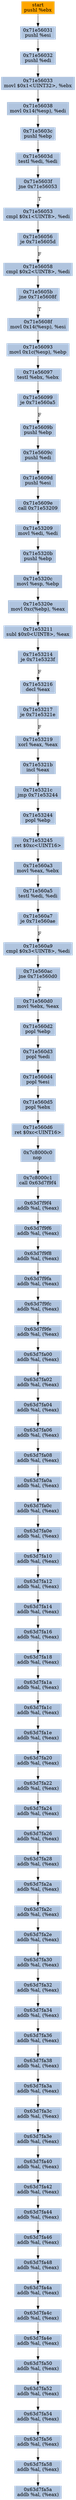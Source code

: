 digraph G {
node[shape=rectangle,style=filled,fillcolor=lightsteelblue,color=lightsteelblue]
bgcolor="transparent"
a0x71e56030pushl_ebx[label="start\npushl %ebx",color="lightgrey",fillcolor="orange"];
a0x71e56031pushl_esi[label="0x71e56031\npushl %esi"];
a0x71e56032pushl_edi[label="0x71e56032\npushl %edi"];
a0x71e56033movl_0x1UINT32_ebx[label="0x71e56033\nmovl $0x1<UINT32>, %ebx"];
a0x71e56038movl_0x14esp__edi[label="0x71e56038\nmovl 0x14(%esp), %edi"];
a0x71e5603cpushl_ebp[label="0x71e5603c\npushl %ebp"];
a0x71e5603dtestl_edi_edi[label="0x71e5603d\ntestl %edi, %edi"];
a0x71e5603fjne_0x71e56053[label="0x71e5603f\njne 0x71e56053"];
a0x71e56053cmpl_0x1UINT8_edi[label="0x71e56053\ncmpl $0x1<UINT8>, %edi"];
a0x71e56056je_0x71e5605d[label="0x71e56056\nje 0x71e5605d"];
a0x71e56058cmpl_0x2UINT8_edi[label="0x71e56058\ncmpl $0x2<UINT8>, %edi"];
a0x71e5605bjne_0x71e5608f[label="0x71e5605b\njne 0x71e5608f"];
a0x71e5608fmovl_0x14esp__esi[label="0x71e5608f\nmovl 0x14(%esp), %esi"];
a0x71e56093movl_0x1cesp__ebp[label="0x71e56093\nmovl 0x1c(%esp), %ebp"];
a0x71e56097testl_ebx_ebx[label="0x71e56097\ntestl %ebx, %ebx"];
a0x71e56099je_0x71e560a5[label="0x71e56099\nje 0x71e560a5"];
a0x71e5609bpushl_ebp[label="0x71e5609b\npushl %ebp"];
a0x71e5609cpushl_edi[label="0x71e5609c\npushl %edi"];
a0x71e5609dpushl_esi[label="0x71e5609d\npushl %esi"];
a0x71e5609ecall_0x71e53209[label="0x71e5609e\ncall 0x71e53209"];
a0x71e53209movl_edi_edi[label="0x71e53209\nmovl %edi, %edi"];
a0x71e5320bpushl_ebp[label="0x71e5320b\npushl %ebp"];
a0x71e5320cmovl_esp_ebp[label="0x71e5320c\nmovl %esp, %ebp"];
a0x71e5320emovl_0xcebp__eax[label="0x71e5320e\nmovl 0xc(%ebp), %eax"];
a0x71e53211subl_0x0UINT8_eax[label="0x71e53211\nsubl $0x0<UINT8>, %eax"];
a0x71e53214je_0x71e5323f[label="0x71e53214\nje 0x71e5323f"];
a0x71e53216decl_eax[label="0x71e53216\ndecl %eax"];
a0x71e53217je_0x71e5321e[label="0x71e53217\nje 0x71e5321e"];
a0x71e53219xorl_eax_eax[label="0x71e53219\nxorl %eax, %eax"];
a0x71e5321bincl_eax[label="0x71e5321b\nincl %eax"];
a0x71e5321cjmp_0x71e53244[label="0x71e5321c\njmp 0x71e53244"];
a0x71e53244popl_ebp[label="0x71e53244\npopl %ebp"];
a0x71e53245ret_0xcUINT16[label="0x71e53245\nret $0xc<UINT16>"];
a0x71e560a3movl_eax_ebx[label="0x71e560a3\nmovl %eax, %ebx"];
a0x71e560a5testl_edi_edi[label="0x71e560a5\ntestl %edi, %edi"];
a0x71e560a7je_0x71e560ae[label="0x71e560a7\nje 0x71e560ae"];
a0x71e560a9cmpl_0x3UINT8_edi[label="0x71e560a9\ncmpl $0x3<UINT8>, %edi"];
a0x71e560acjne_0x71e560d0[label="0x71e560ac\njne 0x71e560d0"];
a0x71e560d0movl_ebx_eax[label="0x71e560d0\nmovl %ebx, %eax"];
a0x71e560d2popl_ebp[label="0x71e560d2\npopl %ebp"];
a0x71e560d3popl_edi[label="0x71e560d3\npopl %edi"];
a0x71e560d4popl_esi[label="0x71e560d4\npopl %esi"];
a0x71e560d5popl_ebx[label="0x71e560d5\npopl %ebx"];
a0x71e560d6ret_0xcUINT16[label="0x71e560d6\nret $0xc<UINT16>"];
a0x7c8000c0nop_[label="0x7c8000c0\nnop "];
a0x7c8000c1call_0x63d7f9f4[label="0x7c8000c1\ncall 0x63d7f9f4"];
a0x63d7f9f4addb_al_eax_[label="0x63d7f9f4\naddb %al, (%eax)"];
a0x63d7f9f6addb_al_eax_[label="0x63d7f9f6\naddb %al, (%eax)"];
a0x63d7f9f8addb_al_eax_[label="0x63d7f9f8\naddb %al, (%eax)"];
a0x63d7f9faaddb_al_eax_[label="0x63d7f9fa\naddb %al, (%eax)"];
a0x63d7f9fcaddb_al_eax_[label="0x63d7f9fc\naddb %al, (%eax)"];
a0x63d7f9feaddb_al_eax_[label="0x63d7f9fe\naddb %al, (%eax)"];
a0x63d7fa00addb_al_eax_[label="0x63d7fa00\naddb %al, (%eax)"];
a0x63d7fa02addb_al_eax_[label="0x63d7fa02\naddb %al, (%eax)"];
a0x63d7fa04addb_al_eax_[label="0x63d7fa04\naddb %al, (%eax)"];
a0x63d7fa06addb_al_eax_[label="0x63d7fa06\naddb %al, (%eax)"];
a0x63d7fa08addb_al_eax_[label="0x63d7fa08\naddb %al, (%eax)"];
a0x63d7fa0aaddb_al_eax_[label="0x63d7fa0a\naddb %al, (%eax)"];
a0x63d7fa0caddb_al_eax_[label="0x63d7fa0c\naddb %al, (%eax)"];
a0x63d7fa0eaddb_al_eax_[label="0x63d7fa0e\naddb %al, (%eax)"];
a0x63d7fa10addb_al_eax_[label="0x63d7fa10\naddb %al, (%eax)"];
a0x63d7fa12addb_al_eax_[label="0x63d7fa12\naddb %al, (%eax)"];
a0x63d7fa14addb_al_eax_[label="0x63d7fa14\naddb %al, (%eax)"];
a0x63d7fa16addb_al_eax_[label="0x63d7fa16\naddb %al, (%eax)"];
a0x63d7fa18addb_al_eax_[label="0x63d7fa18\naddb %al, (%eax)"];
a0x63d7fa1aaddb_al_eax_[label="0x63d7fa1a\naddb %al, (%eax)"];
a0x63d7fa1caddb_al_eax_[label="0x63d7fa1c\naddb %al, (%eax)"];
a0x63d7fa1eaddb_al_eax_[label="0x63d7fa1e\naddb %al, (%eax)"];
a0x63d7fa20addb_al_eax_[label="0x63d7fa20\naddb %al, (%eax)"];
a0x63d7fa22addb_al_eax_[label="0x63d7fa22\naddb %al, (%eax)"];
a0x63d7fa24addb_al_eax_[label="0x63d7fa24\naddb %al, (%eax)"];
a0x63d7fa26addb_al_eax_[label="0x63d7fa26\naddb %al, (%eax)"];
a0x63d7fa28addb_al_eax_[label="0x63d7fa28\naddb %al, (%eax)"];
a0x63d7fa2aaddb_al_eax_[label="0x63d7fa2a\naddb %al, (%eax)"];
a0x63d7fa2caddb_al_eax_[label="0x63d7fa2c\naddb %al, (%eax)"];
a0x63d7fa2eaddb_al_eax_[label="0x63d7fa2e\naddb %al, (%eax)"];
a0x63d7fa30addb_al_eax_[label="0x63d7fa30\naddb %al, (%eax)"];
a0x63d7fa32addb_al_eax_[label="0x63d7fa32\naddb %al, (%eax)"];
a0x63d7fa34addb_al_eax_[label="0x63d7fa34\naddb %al, (%eax)"];
a0x63d7fa36addb_al_eax_[label="0x63d7fa36\naddb %al, (%eax)"];
a0x63d7fa38addb_al_eax_[label="0x63d7fa38\naddb %al, (%eax)"];
a0x63d7fa3aaddb_al_eax_[label="0x63d7fa3a\naddb %al, (%eax)"];
a0x63d7fa3caddb_al_eax_[label="0x63d7fa3c\naddb %al, (%eax)"];
a0x63d7fa3eaddb_al_eax_[label="0x63d7fa3e\naddb %al, (%eax)"];
a0x63d7fa40addb_al_eax_[label="0x63d7fa40\naddb %al, (%eax)"];
a0x63d7fa42addb_al_eax_[label="0x63d7fa42\naddb %al, (%eax)"];
a0x63d7fa44addb_al_eax_[label="0x63d7fa44\naddb %al, (%eax)"];
a0x63d7fa46addb_al_eax_[label="0x63d7fa46\naddb %al, (%eax)"];
a0x63d7fa48addb_al_eax_[label="0x63d7fa48\naddb %al, (%eax)"];
a0x63d7fa4aaddb_al_eax_[label="0x63d7fa4a\naddb %al, (%eax)"];
a0x63d7fa4caddb_al_eax_[label="0x63d7fa4c\naddb %al, (%eax)"];
a0x63d7fa4eaddb_al_eax_[label="0x63d7fa4e\naddb %al, (%eax)"];
a0x63d7fa50addb_al_eax_[label="0x63d7fa50\naddb %al, (%eax)"];
a0x63d7fa52addb_al_eax_[label="0x63d7fa52\naddb %al, (%eax)"];
a0x63d7fa54addb_al_eax_[label="0x63d7fa54\naddb %al, (%eax)"];
a0x63d7fa56addb_al_eax_[label="0x63d7fa56\naddb %al, (%eax)"];
a0x63d7fa58addb_al_eax_[label="0x63d7fa58\naddb %al, (%eax)"];
a0x63d7fa5aaddb_al_eax_[label="0x63d7fa5a\naddb %al, (%eax)"];
a0x71e56030pushl_ebx -> a0x71e56031pushl_esi [color="#000000"];
a0x71e56031pushl_esi -> a0x71e56032pushl_edi [color="#000000"];
a0x71e56032pushl_edi -> a0x71e56033movl_0x1UINT32_ebx [color="#000000"];
a0x71e56033movl_0x1UINT32_ebx -> a0x71e56038movl_0x14esp__edi [color="#000000"];
a0x71e56038movl_0x14esp__edi -> a0x71e5603cpushl_ebp [color="#000000"];
a0x71e5603cpushl_ebp -> a0x71e5603dtestl_edi_edi [color="#000000"];
a0x71e5603dtestl_edi_edi -> a0x71e5603fjne_0x71e56053 [color="#000000"];
a0x71e5603fjne_0x71e56053 -> a0x71e56053cmpl_0x1UINT8_edi [color="#000000",label="T"];
a0x71e56053cmpl_0x1UINT8_edi -> a0x71e56056je_0x71e5605d [color="#000000"];
a0x71e56056je_0x71e5605d -> a0x71e56058cmpl_0x2UINT8_edi [color="#000000",label="F"];
a0x71e56058cmpl_0x2UINT8_edi -> a0x71e5605bjne_0x71e5608f [color="#000000"];
a0x71e5605bjne_0x71e5608f -> a0x71e5608fmovl_0x14esp__esi [color="#000000",label="T"];
a0x71e5608fmovl_0x14esp__esi -> a0x71e56093movl_0x1cesp__ebp [color="#000000"];
a0x71e56093movl_0x1cesp__ebp -> a0x71e56097testl_ebx_ebx [color="#000000"];
a0x71e56097testl_ebx_ebx -> a0x71e56099je_0x71e560a5 [color="#000000"];
a0x71e56099je_0x71e560a5 -> a0x71e5609bpushl_ebp [color="#000000",label="F"];
a0x71e5609bpushl_ebp -> a0x71e5609cpushl_edi [color="#000000"];
a0x71e5609cpushl_edi -> a0x71e5609dpushl_esi [color="#000000"];
a0x71e5609dpushl_esi -> a0x71e5609ecall_0x71e53209 [color="#000000"];
a0x71e5609ecall_0x71e53209 -> a0x71e53209movl_edi_edi [color="#000000"];
a0x71e53209movl_edi_edi -> a0x71e5320bpushl_ebp [color="#000000"];
a0x71e5320bpushl_ebp -> a0x71e5320cmovl_esp_ebp [color="#000000"];
a0x71e5320cmovl_esp_ebp -> a0x71e5320emovl_0xcebp__eax [color="#000000"];
a0x71e5320emovl_0xcebp__eax -> a0x71e53211subl_0x0UINT8_eax [color="#000000"];
a0x71e53211subl_0x0UINT8_eax -> a0x71e53214je_0x71e5323f [color="#000000"];
a0x71e53214je_0x71e5323f -> a0x71e53216decl_eax [color="#000000",label="F"];
a0x71e53216decl_eax -> a0x71e53217je_0x71e5321e [color="#000000"];
a0x71e53217je_0x71e5321e -> a0x71e53219xorl_eax_eax [color="#000000",label="F"];
a0x71e53219xorl_eax_eax -> a0x71e5321bincl_eax [color="#000000"];
a0x71e5321bincl_eax -> a0x71e5321cjmp_0x71e53244 [color="#000000"];
a0x71e5321cjmp_0x71e53244 -> a0x71e53244popl_ebp [color="#000000"];
a0x71e53244popl_ebp -> a0x71e53245ret_0xcUINT16 [color="#000000"];
a0x71e53245ret_0xcUINT16 -> a0x71e560a3movl_eax_ebx [color="#000000"];
a0x71e560a3movl_eax_ebx -> a0x71e560a5testl_edi_edi [color="#000000"];
a0x71e560a5testl_edi_edi -> a0x71e560a7je_0x71e560ae [color="#000000"];
a0x71e560a7je_0x71e560ae -> a0x71e560a9cmpl_0x3UINT8_edi [color="#000000",label="F"];
a0x71e560a9cmpl_0x3UINT8_edi -> a0x71e560acjne_0x71e560d0 [color="#000000"];
a0x71e560acjne_0x71e560d0 -> a0x71e560d0movl_ebx_eax [color="#000000",label="T"];
a0x71e560d0movl_ebx_eax -> a0x71e560d2popl_ebp [color="#000000"];
a0x71e560d2popl_ebp -> a0x71e560d3popl_edi [color="#000000"];
a0x71e560d3popl_edi -> a0x71e560d4popl_esi [color="#000000"];
a0x71e560d4popl_esi -> a0x71e560d5popl_ebx [color="#000000"];
a0x71e560d5popl_ebx -> a0x71e560d6ret_0xcUINT16 [color="#000000"];
a0x71e560d6ret_0xcUINT16 -> a0x7c8000c0nop_ [color="#000000"];
a0x7c8000c0nop_ -> a0x7c8000c1call_0x63d7f9f4 [color="#000000"];
a0x7c8000c1call_0x63d7f9f4 -> a0x63d7f9f4addb_al_eax_ [color="#000000"];
a0x63d7f9f4addb_al_eax_ -> a0x63d7f9f6addb_al_eax_ [color="#000000"];
a0x63d7f9f6addb_al_eax_ -> a0x63d7f9f8addb_al_eax_ [color="#000000"];
a0x63d7f9f8addb_al_eax_ -> a0x63d7f9faaddb_al_eax_ [color="#000000"];
a0x63d7f9faaddb_al_eax_ -> a0x63d7f9fcaddb_al_eax_ [color="#000000"];
a0x63d7f9fcaddb_al_eax_ -> a0x63d7f9feaddb_al_eax_ [color="#000000"];
a0x63d7f9feaddb_al_eax_ -> a0x63d7fa00addb_al_eax_ [color="#000000"];
a0x63d7fa00addb_al_eax_ -> a0x63d7fa02addb_al_eax_ [color="#000000"];
a0x63d7fa02addb_al_eax_ -> a0x63d7fa04addb_al_eax_ [color="#000000"];
a0x63d7fa04addb_al_eax_ -> a0x63d7fa06addb_al_eax_ [color="#000000"];
a0x63d7fa06addb_al_eax_ -> a0x63d7fa08addb_al_eax_ [color="#000000"];
a0x63d7fa08addb_al_eax_ -> a0x63d7fa0aaddb_al_eax_ [color="#000000"];
a0x63d7fa0aaddb_al_eax_ -> a0x63d7fa0caddb_al_eax_ [color="#000000"];
a0x63d7fa0caddb_al_eax_ -> a0x63d7fa0eaddb_al_eax_ [color="#000000"];
a0x63d7fa0eaddb_al_eax_ -> a0x63d7fa10addb_al_eax_ [color="#000000"];
a0x63d7fa10addb_al_eax_ -> a0x63d7fa12addb_al_eax_ [color="#000000"];
a0x63d7fa12addb_al_eax_ -> a0x63d7fa14addb_al_eax_ [color="#000000"];
a0x63d7fa14addb_al_eax_ -> a0x63d7fa16addb_al_eax_ [color="#000000"];
a0x63d7fa16addb_al_eax_ -> a0x63d7fa18addb_al_eax_ [color="#000000"];
a0x63d7fa18addb_al_eax_ -> a0x63d7fa1aaddb_al_eax_ [color="#000000"];
a0x63d7fa1aaddb_al_eax_ -> a0x63d7fa1caddb_al_eax_ [color="#000000"];
a0x63d7fa1caddb_al_eax_ -> a0x63d7fa1eaddb_al_eax_ [color="#000000"];
a0x63d7fa1eaddb_al_eax_ -> a0x63d7fa20addb_al_eax_ [color="#000000"];
a0x63d7fa20addb_al_eax_ -> a0x63d7fa22addb_al_eax_ [color="#000000"];
a0x63d7fa22addb_al_eax_ -> a0x63d7fa24addb_al_eax_ [color="#000000"];
a0x63d7fa24addb_al_eax_ -> a0x63d7fa26addb_al_eax_ [color="#000000"];
a0x63d7fa26addb_al_eax_ -> a0x63d7fa28addb_al_eax_ [color="#000000"];
a0x63d7fa28addb_al_eax_ -> a0x63d7fa2aaddb_al_eax_ [color="#000000"];
a0x63d7fa2aaddb_al_eax_ -> a0x63d7fa2caddb_al_eax_ [color="#000000"];
a0x63d7fa2caddb_al_eax_ -> a0x63d7fa2eaddb_al_eax_ [color="#000000"];
a0x63d7fa2eaddb_al_eax_ -> a0x63d7fa30addb_al_eax_ [color="#000000"];
a0x63d7fa30addb_al_eax_ -> a0x63d7fa32addb_al_eax_ [color="#000000"];
a0x63d7fa32addb_al_eax_ -> a0x63d7fa34addb_al_eax_ [color="#000000"];
a0x63d7fa34addb_al_eax_ -> a0x63d7fa36addb_al_eax_ [color="#000000"];
a0x63d7fa36addb_al_eax_ -> a0x63d7fa38addb_al_eax_ [color="#000000"];
a0x63d7fa38addb_al_eax_ -> a0x63d7fa3aaddb_al_eax_ [color="#000000"];
a0x63d7fa3aaddb_al_eax_ -> a0x63d7fa3caddb_al_eax_ [color="#000000"];
a0x63d7fa3caddb_al_eax_ -> a0x63d7fa3eaddb_al_eax_ [color="#000000"];
a0x63d7fa3eaddb_al_eax_ -> a0x63d7fa40addb_al_eax_ [color="#000000"];
a0x63d7fa40addb_al_eax_ -> a0x63d7fa42addb_al_eax_ [color="#000000"];
a0x63d7fa42addb_al_eax_ -> a0x63d7fa44addb_al_eax_ [color="#000000"];
a0x63d7fa44addb_al_eax_ -> a0x63d7fa46addb_al_eax_ [color="#000000"];
a0x63d7fa46addb_al_eax_ -> a0x63d7fa48addb_al_eax_ [color="#000000"];
a0x63d7fa48addb_al_eax_ -> a0x63d7fa4aaddb_al_eax_ [color="#000000"];
a0x63d7fa4aaddb_al_eax_ -> a0x63d7fa4caddb_al_eax_ [color="#000000"];
a0x63d7fa4caddb_al_eax_ -> a0x63d7fa4eaddb_al_eax_ [color="#000000"];
a0x63d7fa4eaddb_al_eax_ -> a0x63d7fa50addb_al_eax_ [color="#000000"];
a0x63d7fa50addb_al_eax_ -> a0x63d7fa52addb_al_eax_ [color="#000000"];
a0x63d7fa52addb_al_eax_ -> a0x63d7fa54addb_al_eax_ [color="#000000"];
a0x63d7fa54addb_al_eax_ -> a0x63d7fa56addb_al_eax_ [color="#000000"];
a0x63d7fa56addb_al_eax_ -> a0x63d7fa58addb_al_eax_ [color="#000000"];
a0x63d7fa58addb_al_eax_ -> a0x63d7fa5aaddb_al_eax_ [color="#000000"];
}
